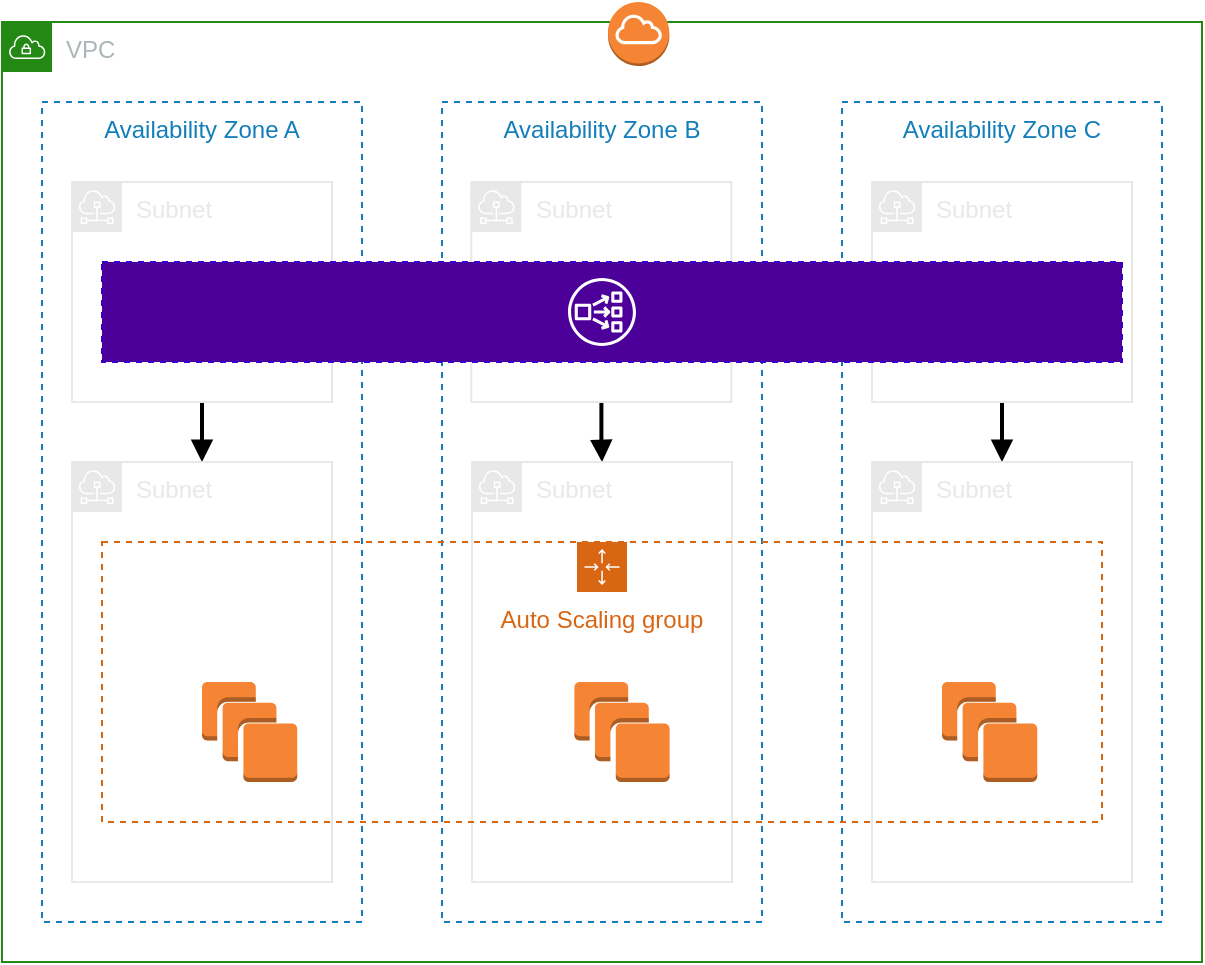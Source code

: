 <mxfile version="21.6.8" type="device" pages="2">
  <diagram name="Page-1" id="w8OEh-b5tr4eHxsXMVm0">
    <mxGraphModel dx="1390" dy="177" grid="0" gridSize="10" guides="1" tooltips="1" connect="1" arrows="1" fold="1" page="0" pageScale="1" pageWidth="850" pageHeight="1100" math="0" shadow="0">
      <root>
        <mxCell id="0" />
        <mxCell id="1" parent="0" />
        <mxCell id="kXdAKgS794k63JZqeaJi-37" value="VPC" style="points=[[0,0],[0.25,0],[0.5,0],[0.75,0],[1,0],[1,0.25],[1,0.5],[1,0.75],[1,1],[0.75,1],[0.5,1],[0.25,1],[0,1],[0,0.75],[0,0.5],[0,0.25]];outlineConnect=0;gradientColor=none;html=1;whiteSpace=wrap;fontSize=12;fontStyle=0;container=1;pointerEvents=0;collapsible=0;recursiveResize=0;shape=mxgraph.aws4.group;grIcon=mxgraph.aws4.group_vpc;strokeColor=#248814;fillColor=none;verticalAlign=top;align=left;spacingLeft=30;fontColor=#AAB7B8;dashed=0;" parent="1" vertex="1">
          <mxGeometry x="-140" y="430" width="600" height="470" as="geometry" />
        </mxCell>
        <mxCell id="kXdAKgS794k63JZqeaJi-38" value="" style="outlineConnect=0;dashed=0;verticalLabelPosition=bottom;verticalAlign=top;align=center;html=1;shape=mxgraph.aws3.internet_gateway;fillColor=#F58534;gradientColor=none;" parent="kXdAKgS794k63JZqeaJi-37" vertex="1">
          <mxGeometry x="303" y="-10" width="30.67" height="32" as="geometry" />
        </mxCell>
        <mxCell id="kXdAKgS794k63JZqeaJi-6" value="Availability Zone A" style="fillColor=none;strokeColor=#147EBA;dashed=1;verticalAlign=top;fontStyle=0;fontColor=#147EBA;whiteSpace=wrap;html=1;" parent="1" vertex="1">
          <mxGeometry x="-120" y="470" width="160" height="410" as="geometry" />
        </mxCell>
        <mxCell id="kXdAKgS794k63JZqeaJi-7" value="Availability Zone B" style="fillColor=none;strokeColor=#147EBA;dashed=1;verticalAlign=top;fontStyle=0;fontColor=#147EBA;whiteSpace=wrap;html=1;" parent="1" vertex="1">
          <mxGeometry x="80" y="470" width="160" height="410" as="geometry" />
        </mxCell>
        <mxCell id="kXdAKgS794k63JZqeaJi-5" value="Availability Zone C" style="fillColor=none;strokeColor=#147EBA;dashed=1;verticalAlign=top;fontStyle=0;fontColor=#147EBA;whiteSpace=wrap;html=1;" parent="1" vertex="1">
          <mxGeometry x="280" y="470" width="160" height="410" as="geometry" />
        </mxCell>
        <mxCell id="kXdAKgS794k63JZqeaJi-28" style="edgeStyle=orthogonalEdgeStyle;rounded=0;orthogonalLoop=1;jettySize=auto;html=1;strokeWidth=2;endArrow=block;endFill=1;" parent="1" source="DC-91QNRngv8VNG5CnWu-7" target="DC-91QNRngv8VNG5CnWu-2" edge="1">
          <mxGeometry relative="1" as="geometry">
            <mxPoint x="-40" y="620" as="sourcePoint" />
          </mxGeometry>
        </mxCell>
        <mxCell id="kXdAKgS794k63JZqeaJi-30" style="edgeStyle=orthogonalEdgeStyle;rounded=0;orthogonalLoop=1;jettySize=auto;html=1;strokeWidth=2;endArrow=block;endFill=1;" parent="1" source="DC-91QNRngv8VNG5CnWu-6" target="DC-91QNRngv8VNG5CnWu-3" edge="1">
          <mxGeometry relative="1" as="geometry">
            <mxPoint x="160" y="620" as="sourcePoint" />
            <mxPoint x="160" y="650" as="targetPoint" />
          </mxGeometry>
        </mxCell>
        <mxCell id="kXdAKgS794k63JZqeaJi-31" style="edgeStyle=orthogonalEdgeStyle;rounded=0;orthogonalLoop=1;jettySize=auto;html=1;strokeWidth=2;endArrow=block;endFill=1;" parent="1" source="DC-91QNRngv8VNG5CnWu-5" target="DC-91QNRngv8VNG5CnWu-4" edge="1">
          <mxGeometry relative="1" as="geometry">
            <mxPoint x="360" y="620" as="sourcePoint" />
            <mxPoint x="360" y="650" as="targetPoint" />
          </mxGeometry>
        </mxCell>
        <mxCell id="DC-91QNRngv8VNG5CnWu-2" value="Subnet" style="sketch=0;outlineConnect=0;gradientColor=none;html=1;whiteSpace=wrap;fontSize=12;fontStyle=0;shape=mxgraph.aws4.group;grIcon=mxgraph.aws4.group_subnet;strokeColor=#E8E8E8;fillColor=none;verticalAlign=top;align=left;spacingLeft=30;fontColor=#E8E8E8;dashed=0;" vertex="1" parent="1">
          <mxGeometry x="-105" y="650" width="130" height="210" as="geometry" />
        </mxCell>
        <mxCell id="DC-91QNRngv8VNG5CnWu-3" value="Subnet" style="sketch=0;outlineConnect=0;gradientColor=none;html=1;whiteSpace=wrap;fontSize=12;fontStyle=0;shape=mxgraph.aws4.group;grIcon=mxgraph.aws4.group_subnet;strokeColor=#E8E8E8;fillColor=none;verticalAlign=top;align=left;spacingLeft=30;fontColor=#E8E8E8;dashed=0;" vertex="1" parent="1">
          <mxGeometry x="95" y="650" width="130" height="210" as="geometry" />
        </mxCell>
        <mxCell id="DC-91QNRngv8VNG5CnWu-4" value="Subnet" style="sketch=0;outlineConnect=0;gradientColor=none;html=1;whiteSpace=wrap;fontSize=12;fontStyle=0;shape=mxgraph.aws4.group;grIcon=mxgraph.aws4.group_subnet;strokeColor=#E8E8E8;fillColor=none;verticalAlign=top;align=left;spacingLeft=30;fontColor=#E8E8E8;dashed=0;" vertex="1" parent="1">
          <mxGeometry x="295" y="650" width="130" height="210" as="geometry" />
        </mxCell>
        <mxCell id="kXdAKgS794k63JZqeaJi-3" value="Auto Scaling group" style="points=[[0,0],[0.25,0],[0.5,0],[0.75,0],[1,0],[1,0.25],[1,0.5],[1,0.75],[1,1],[0.75,1],[0.5,1],[0.25,1],[0,1],[0,0.75],[0,0.5],[0,0.25]];outlineConnect=0;gradientColor=none;html=1;whiteSpace=wrap;fontSize=12;fontStyle=0;container=1;pointerEvents=0;collapsible=0;recursiveResize=0;shape=mxgraph.aws4.groupCenter;grIcon=mxgraph.aws4.group_auto_scaling_group;grStroke=1;strokeColor=#D86613;fillColor=none;verticalAlign=top;align=center;fontColor=#D86613;dashed=1;spacingTop=25;" parent="1" vertex="1">
          <mxGeometry x="-90" y="690" width="500" height="140" as="geometry" />
        </mxCell>
        <mxCell id="kXdAKgS794k63JZqeaJi-25" value="" style="outlineConnect=0;dashed=0;verticalLabelPosition=bottom;verticalAlign=top;align=center;html=1;shape=mxgraph.aws3.instances;fillColor=#F58534;gradientColor=none;" parent="kXdAKgS794k63JZqeaJi-3" vertex="1">
          <mxGeometry x="236.19" y="70" width="47.62" height="50" as="geometry" />
        </mxCell>
        <mxCell id="kXdAKgS794k63JZqeaJi-26" value="" style="outlineConnect=0;dashed=0;verticalLabelPosition=bottom;verticalAlign=top;align=center;html=1;shape=mxgraph.aws3.instances;fillColor=#F58534;gradientColor=none;" parent="kXdAKgS794k63JZqeaJi-3" vertex="1">
          <mxGeometry x="420" y="70" width="47.62" height="50" as="geometry" />
        </mxCell>
        <mxCell id="kXdAKgS794k63JZqeaJi-23" value="" style="outlineConnect=0;dashed=0;verticalLabelPosition=bottom;verticalAlign=top;align=center;html=1;shape=mxgraph.aws3.instances;fillColor=#F58534;gradientColor=none;" parent="kXdAKgS794k63JZqeaJi-3" vertex="1">
          <mxGeometry x="50" y="70" width="47.62" height="50" as="geometry" />
        </mxCell>
        <mxCell id="DC-91QNRngv8VNG5CnWu-5" value="Subnet" style="sketch=0;outlineConnect=0;gradientColor=none;html=1;whiteSpace=wrap;fontSize=12;fontStyle=0;shape=mxgraph.aws4.group;grIcon=mxgraph.aws4.group_subnet;strokeColor=#E8E8E8;fillColor=none;verticalAlign=top;align=left;spacingLeft=30;fontColor=#E8E8E8;dashed=0;" vertex="1" parent="1">
          <mxGeometry x="295" y="510" width="130" height="110" as="geometry" />
        </mxCell>
        <mxCell id="DC-91QNRngv8VNG5CnWu-6" value="Subnet" style="sketch=0;outlineConnect=0;gradientColor=none;html=1;whiteSpace=wrap;fontSize=12;fontStyle=0;shape=mxgraph.aws4.group;grIcon=mxgraph.aws4.group_subnet;strokeColor=#E8E8E8;fillColor=none;verticalAlign=top;align=left;spacingLeft=30;fontColor=#E8E8E8;dashed=0;" vertex="1" parent="1">
          <mxGeometry x="94.66" y="510" width="130" height="110" as="geometry" />
        </mxCell>
        <mxCell id="DC-91QNRngv8VNG5CnWu-7" value="Subnet" style="sketch=0;outlineConnect=0;gradientColor=none;html=1;whiteSpace=wrap;fontSize=12;fontStyle=0;shape=mxgraph.aws4.group;grIcon=mxgraph.aws4.group_subnet;strokeColor=#E8E8E8;fillColor=none;verticalAlign=top;align=left;spacingLeft=30;fontColor=#E8E8E8;dashed=0;" vertex="1" parent="1">
          <mxGeometry x="-105" y="510" width="130" height="110" as="geometry" />
        </mxCell>
        <mxCell id="kXdAKgS794k63JZqeaJi-32" value="" style="fillColor=#4C0099;strokeColor=#3700CC;dashed=1;verticalAlign=top;fontStyle=0;fontColor=#ffffff;whiteSpace=wrap;html=1;fillOpacity=100;" parent="1" vertex="1">
          <mxGeometry x="-90" y="550" width="510" height="50" as="geometry" />
        </mxCell>
        <mxCell id="DC-91QNRngv8VNG5CnWu-1" value="" style="sketch=0;outlineConnect=0;fontColor=#232F3E;gradientColor=none;fillColor=#FFFFFF;strokeColor=none;dashed=0;verticalLabelPosition=bottom;verticalAlign=top;align=center;html=1;fontSize=12;fontStyle=0;aspect=fixed;pointerEvents=1;shape=mxgraph.aws4.network_load_balancer;" vertex="1" parent="1">
          <mxGeometry x="143.0" y="558" width="34" height="34" as="geometry" />
        </mxCell>
      </root>
    </mxGraphModel>
  </diagram>
  <diagram id="ssJKJ2pLLbYHVgfSxsXm" name="Page-2">
    <mxGraphModel dx="989" dy="577" grid="0" gridSize="10" guides="1" tooltips="1" connect="1" arrows="1" fold="1" page="0" pageScale="1" pageWidth="850" pageHeight="1100" math="0" shadow="0">
      <root>
        <mxCell id="0" />
        <mxCell id="1" parent="0" />
        <mxCell id="y0EWeAeJNZgZqKKUUFFy-14" value="VPC" style="points=[[0,0],[0.25,0],[0.5,0],[0.75,0],[1,0],[1,0.25],[1,0.5],[1,0.75],[1,1],[0.75,1],[0.5,1],[0.25,1],[0,1],[0,0.75],[0,0.5],[0,0.25]];outlineConnect=0;gradientColor=none;html=1;whiteSpace=wrap;fontSize=12;fontStyle=0;container=1;pointerEvents=0;collapsible=0;recursiveResize=0;shape=mxgraph.aws4.group;grIcon=mxgraph.aws4.group_vpc;strokeColor=#248814;fillColor=none;verticalAlign=top;align=left;spacingLeft=30;fontColor=#AAB7B8;dashed=0;" vertex="1" parent="1">
          <mxGeometry x="40" y="184" width="760" height="306" as="geometry" />
        </mxCell>
        <mxCell id="y0EWeAeJNZgZqKKUUFFy-5" value="NLB Subnet" style="sketch=0;outlineConnect=0;gradientColor=none;html=1;whiteSpace=wrap;fontSize=12;fontStyle=0;shape=mxgraph.aws4.group;grIcon=mxgraph.aws4.group_subnet;strokeColor=#E8E8E8;fillColor=none;verticalAlign=top;align=left;spacingLeft=30;fontColor=#E8E8E8;dashed=0;" vertex="1" parent="y0EWeAeJNZgZqKKUUFFy-14">
          <mxGeometry x="580" y="36" width="150" height="240" as="geometry" />
        </mxCell>
        <mxCell id="y0EWeAeJNZgZqKKUUFFy-7" value="Network&lt;br&gt;Load Balancer" style="sketch=0;outlineConnect=0;fontColor=#FFFFFF;gradientColor=none;fillColor=#9933FF;strokeColor=none;dashed=0;verticalLabelPosition=bottom;verticalAlign=top;align=center;html=1;fontSize=12;fontStyle=1;aspect=fixed;pointerEvents=1;shape=mxgraph.aws4.network_load_balancer;" vertex="1" parent="y0EWeAeJNZgZqKKUUFFy-14">
          <mxGeometry x="616" y="127" width="78" height="78" as="geometry" />
        </mxCell>
        <mxCell id="y0EWeAeJNZgZqKKUUFFy-3" value="Private Subnet" style="sketch=0;outlineConnect=0;gradientColor=none;html=1;whiteSpace=wrap;fontSize=12;fontStyle=0;shape=mxgraph.aws4.group;grIcon=mxgraph.aws4.group_subnet;strokeColor=#E8E8E8;fillColor=none;verticalAlign=top;align=left;spacingLeft=30;fontColor=#E8E8E8;dashed=0;" vertex="1" parent="1">
          <mxGeometry x="70" y="220" width="490" height="240" as="geometry" />
        </mxCell>
        <mxCell id="y0EWeAeJNZgZqKKUUFFy-9" value="Security Group" style="fontStyle=0;verticalAlign=top;align=center;spacingTop=-2;fillColor=none;rounded=0;whiteSpace=wrap;html=1;strokeColor=#FF0000;strokeWidth=2;dashed=1;container=1;collapsible=0;expand=0;recursiveResize=0;" vertex="1" parent="1">
          <mxGeometry x="240" y="270" width="105.5" height="160" as="geometry" />
        </mxCell>
        <mxCell id="y0EWeAeJNZgZqKKUUFFy-17" value="VPC Endpoint" style="sketch=0;outlineConnect=0;fontColor=#FFFFFF;gradientColor=none;fillColor=#9933FF;strokeColor=none;dashed=0;verticalLabelPosition=bottom;verticalAlign=top;align=center;html=1;fontSize=12;fontStyle=1;aspect=fixed;pointerEvents=1;shape=mxgraph.aws4.endpoints;" vertex="1" parent="y0EWeAeJNZgZqKKUUFFy-9">
          <mxGeometry x="22.75" y="50" width="60" height="60" as="geometry" />
        </mxCell>
        <mxCell id="y0EWeAeJNZgZqKKUUFFy-12" style="edgeStyle=orthogonalEdgeStyle;rounded=0;orthogonalLoop=1;jettySize=auto;html=1;endArrow=block;endFill=1;strokeWidth=2;" edge="1" parent="1" source="y0EWeAeJNZgZqKKUUFFy-10" target="y0EWeAeJNZgZqKKUUFFy-17">
          <mxGeometry relative="1" as="geometry" />
        </mxCell>
        <mxCell id="y0EWeAeJNZgZqKKUUFFy-10" value="EC2 Instance&lt;br&gt;Jump Server" style="outlineConnect=0;dashed=0;verticalLabelPosition=bottom;verticalAlign=top;align=center;html=1;shape=mxgraph.aws3.instance;fillColor=#F58534;gradientColor=none;fontStyle=1" vertex="1" parent="1">
          <mxGeometry x="120" y="318.5" width="60" height="63" as="geometry" />
        </mxCell>
        <mxCell id="y0EWeAeJNZgZqKKUUFFy-11" value="" style="sketch=0;outlineConnect=0;fontColor=#232F3E;gradientColor=none;fillColor=#D45B07;strokeColor=none;dashed=0;verticalLabelPosition=bottom;verticalAlign=top;align=center;html=1;fontSize=12;fontStyle=0;aspect=fixed;pointerEvents=1;shape=mxgraph.aws4.t4g_instance;" vertex="1" parent="1">
          <mxGeometry x="126" y="326" width="48" height="48" as="geometry" />
        </mxCell>
        <mxCell id="y0EWeAeJNZgZqKKUUFFy-13" value="endpoint connection" style="edgeStyle=orthogonalEdgeStyle;rounded=0;orthogonalLoop=1;jettySize=auto;html=1;endArrow=block;endFill=1;strokeWidth=2;labelPosition=center;verticalLabelPosition=top;align=center;verticalAlign=bottom;" edge="1" parent="1" source="y0EWeAeJNZgZqKKUUFFy-17" target="y0EWeAeJNZgZqKKUUFFy-18">
          <mxGeometry relative="1" as="geometry">
            <mxPoint x="190" y="360" as="sourcePoint" />
            <mxPoint x="450" y="350" as="targetPoint" />
          </mxGeometry>
        </mxCell>
        <mxCell id="y0EWeAeJNZgZqKKUUFFy-15" style="edgeStyle=orthogonalEdgeStyle;rounded=0;orthogonalLoop=1;jettySize=auto;html=1;endArrow=block;endFill=1;strokeWidth=2;" edge="1" parent="1" source="y0EWeAeJNZgZqKKUUFFy-18" target="y0EWeAeJNZgZqKKUUFFy-7">
          <mxGeometry relative="1" as="geometry">
            <mxPoint x="519.0" y="350.0" as="sourcePoint" />
            <mxPoint x="460" y="360" as="targetPoint" />
          </mxGeometry>
        </mxCell>
        <mxCell id="y0EWeAeJNZgZqKKUUFFy-18" value="VPC Endpoint&lt;br&gt;Service&lt;br&gt;(Private DNS)" style="sketch=0;outlineConnect=0;fontColor=#FFFFFF;gradientColor=none;fillColor=#9933FF;strokeColor=none;dashed=0;verticalLabelPosition=bottom;verticalAlign=top;align=center;html=1;fontSize=12;fontStyle=1;aspect=fixed;pointerEvents=1;shape=mxgraph.aws4.endpoints;" vertex="1" parent="1">
          <mxGeometry x="450" y="320" width="60" height="60" as="geometry" />
        </mxCell>
      </root>
    </mxGraphModel>
  </diagram>
</mxfile>
